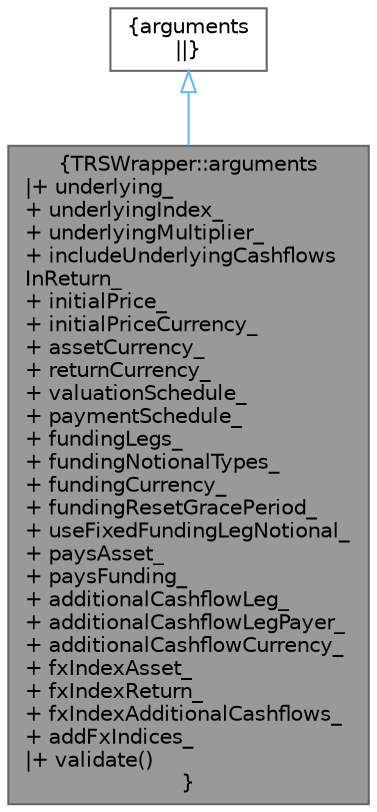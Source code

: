 digraph "TRSWrapper::arguments"
{
 // INTERACTIVE_SVG=YES
 // LATEX_PDF_SIZE
  bgcolor="transparent";
  edge [fontname=Helvetica,fontsize=10,labelfontname=Helvetica,labelfontsize=10];
  node [fontname=Helvetica,fontsize=10,shape=box,height=0.2,width=0.4];
  Node1 [label="{TRSWrapper::arguments\n|+ underlying_\l+ underlyingIndex_\l+ underlyingMultiplier_\l+ includeUnderlyingCashflows\lInReturn_\l+ initialPrice_\l+ initialPriceCurrency_\l+ assetCurrency_\l+ returnCurrency_\l+ valuationSchedule_\l+ paymentSchedule_\l+ fundingLegs_\l+ fundingNotionalTypes_\l+ fundingCurrency_\l+ fundingResetGracePeriod_\l+ useFixedFundingLegNotional_\l+ paysAsset_\l+ paysFunding_\l+ additionalCashflowLeg_\l+ additionalCashflowLegPayer_\l+ additionalCashflowCurrency_\l+ fxIndexAsset_\l+ fxIndexReturn_\l+ fxIndexAdditionalCashflows_\l+ addFxIndices_\l|+ validate()\l}",height=0.2,width=0.4,color="gray40", fillcolor="grey60", style="filled", fontcolor="black",tooltip=" "];
  Node2 -> Node1 [dir="back",color="steelblue1",style="solid",arrowtail="onormal"];
  Node2 [label="{arguments\n||}",height=0.2,width=0.4,color="gray40", fillcolor="white", style="filled",URL="C:/dev/ORE/documentation/QuantExt/doc/quantext.tag$class_quant_lib_1_1_pricing_engine_1_1arguments.html",tooltip=" "];
}
